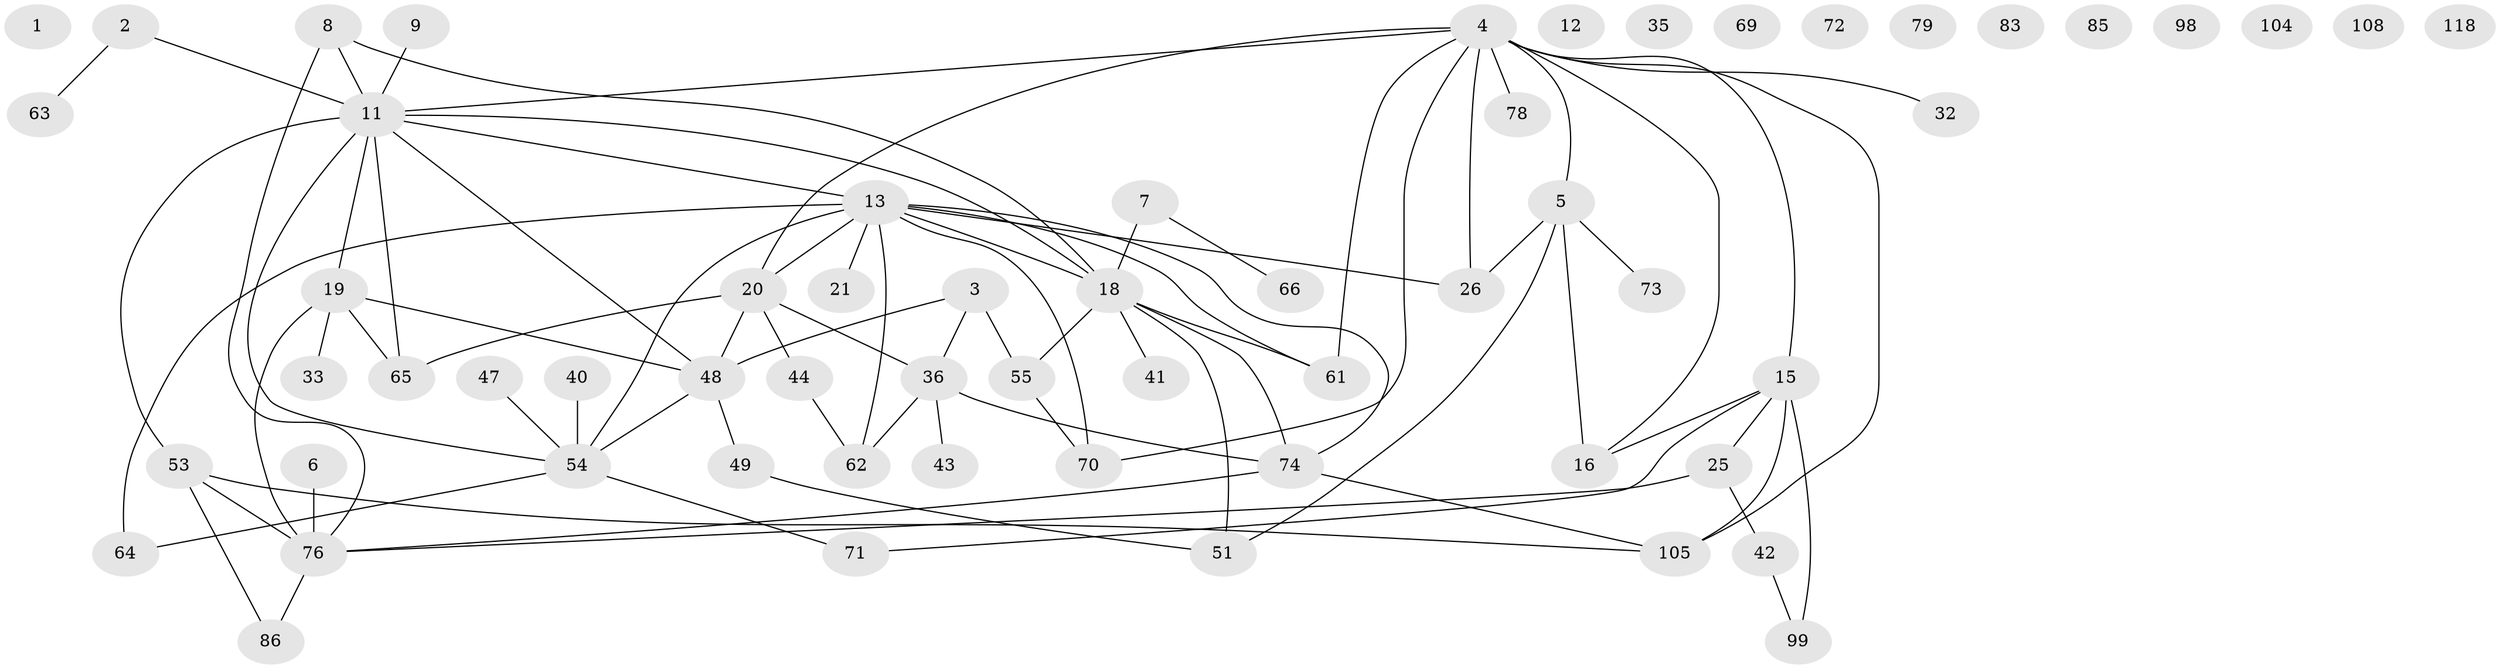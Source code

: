 // original degree distribution, {1: 0.19834710743801653, 2: 0.2727272727272727, 4: 0.1487603305785124, 6: 0.0743801652892562, 0: 0.09090909090909091, 3: 0.18181818181818182, 5: 0.024793388429752067, 7: 0.008264462809917356}
// Generated by graph-tools (version 1.1) at 2025/12/03/09/25 04:12:55]
// undirected, 60 vertices, 83 edges
graph export_dot {
graph [start="1"]
  node [color=gray90,style=filled];
  1 [super="+52"];
  2 [super="+14"];
  3 [super="+81+120"];
  4 [super="+102+10"];
  5 [super="+34+29"];
  6;
  7 [super="+59"];
  8 [super="+88"];
  9 [super="+30"];
  11 [super="+101+117+121+38"];
  12;
  13 [super="+22+17"];
  15 [super="+57"];
  16 [super="+28"];
  18 [super="+94+27"];
  19 [super="+46"];
  20 [super="+23+24"];
  21;
  25 [super="+91"];
  26 [super="+31+60"];
  32;
  33;
  35;
  36 [super="+39"];
  40;
  41;
  42;
  43;
  44 [super="+45"];
  47 [super="+110"];
  48 [super="+96"];
  49;
  51 [super="+89"];
  53 [super="+82+56"];
  54 [super="+77"];
  55;
  61;
  62;
  63;
  64;
  65;
  66;
  69;
  70;
  71;
  72;
  73;
  74 [super="+95+113"];
  76 [super="+80"];
  78;
  79;
  83;
  85;
  86;
  98;
  99 [super="+116"];
  104;
  105 [super="+119"];
  108;
  118;
  2 -- 11;
  2 -- 63;
  3 -- 36;
  3 -- 55;
  3 -- 48;
  4 -- 105;
  4 -- 32;
  4 -- 5;
  4 -- 78;
  4 -- 16;
  4 -- 20 [weight=2];
  4 -- 61;
  4 -- 70;
  4 -- 26;
  4 -- 15;
  4 -- 11;
  5 -- 26 [weight=2];
  5 -- 51;
  5 -- 16;
  5 -- 73;
  6 -- 76;
  7 -- 66;
  7 -- 18;
  8 -- 76;
  8 -- 11;
  8 -- 18;
  9 -- 11;
  11 -- 65;
  11 -- 48;
  11 -- 19;
  11 -- 54 [weight=2];
  11 -- 53;
  11 -- 18;
  11 -- 13;
  13 -- 21 [weight=2];
  13 -- 61;
  13 -- 64;
  13 -- 70;
  13 -- 18;
  13 -- 20;
  13 -- 54;
  13 -- 62;
  13 -- 26;
  13 -- 74;
  15 -- 71;
  15 -- 105 [weight=2];
  15 -- 99;
  15 -- 25;
  15 -- 16;
  18 -- 51;
  18 -- 41;
  18 -- 74;
  18 -- 55;
  18 -- 61 [weight=2];
  19 -- 65;
  19 -- 48;
  19 -- 33;
  19 -- 76;
  20 -- 65;
  20 -- 48;
  20 -- 44;
  20 -- 36;
  25 -- 42;
  25 -- 76;
  36 -- 74;
  36 -- 43;
  36 -- 62;
  40 -- 54;
  42 -- 99;
  44 -- 62;
  47 -- 54;
  48 -- 49;
  48 -- 54 [weight=2];
  49 -- 51;
  53 -- 105;
  53 -- 86;
  53 -- 76;
  54 -- 71;
  54 -- 64;
  55 -- 70;
  74 -- 105;
  74 -- 76;
  76 -- 86;
}
